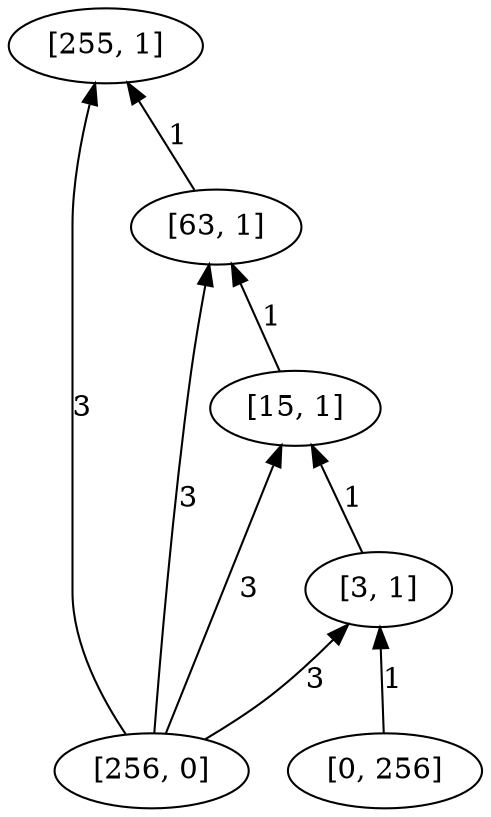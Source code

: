 digraph "DD" { 
rankdir = "BT" 
graph [ ordering = "out"];
5001 -> 1[label = "3"];
5001 -> 2[label = "3"];
5001 -> 3[label = "3"];
5001 -> 4[label = "3"];
5002 -> 4[label = "1"];
2 -> 1[label = "1"];
3 -> 2[label = "1"];
4 -> 3[label = "1"];
5001 [label = "[256, 0]",  shape = oval]
5002 [label = "[0, 256]",  shape = oval]
1 [label = "[255, 1]",  shape = oval]
2 [label = "[63, 1]",  shape = oval]
3 [label = "[15, 1]",  shape = oval]
4 [label = "[3, 1]",  shape = oval]
}
